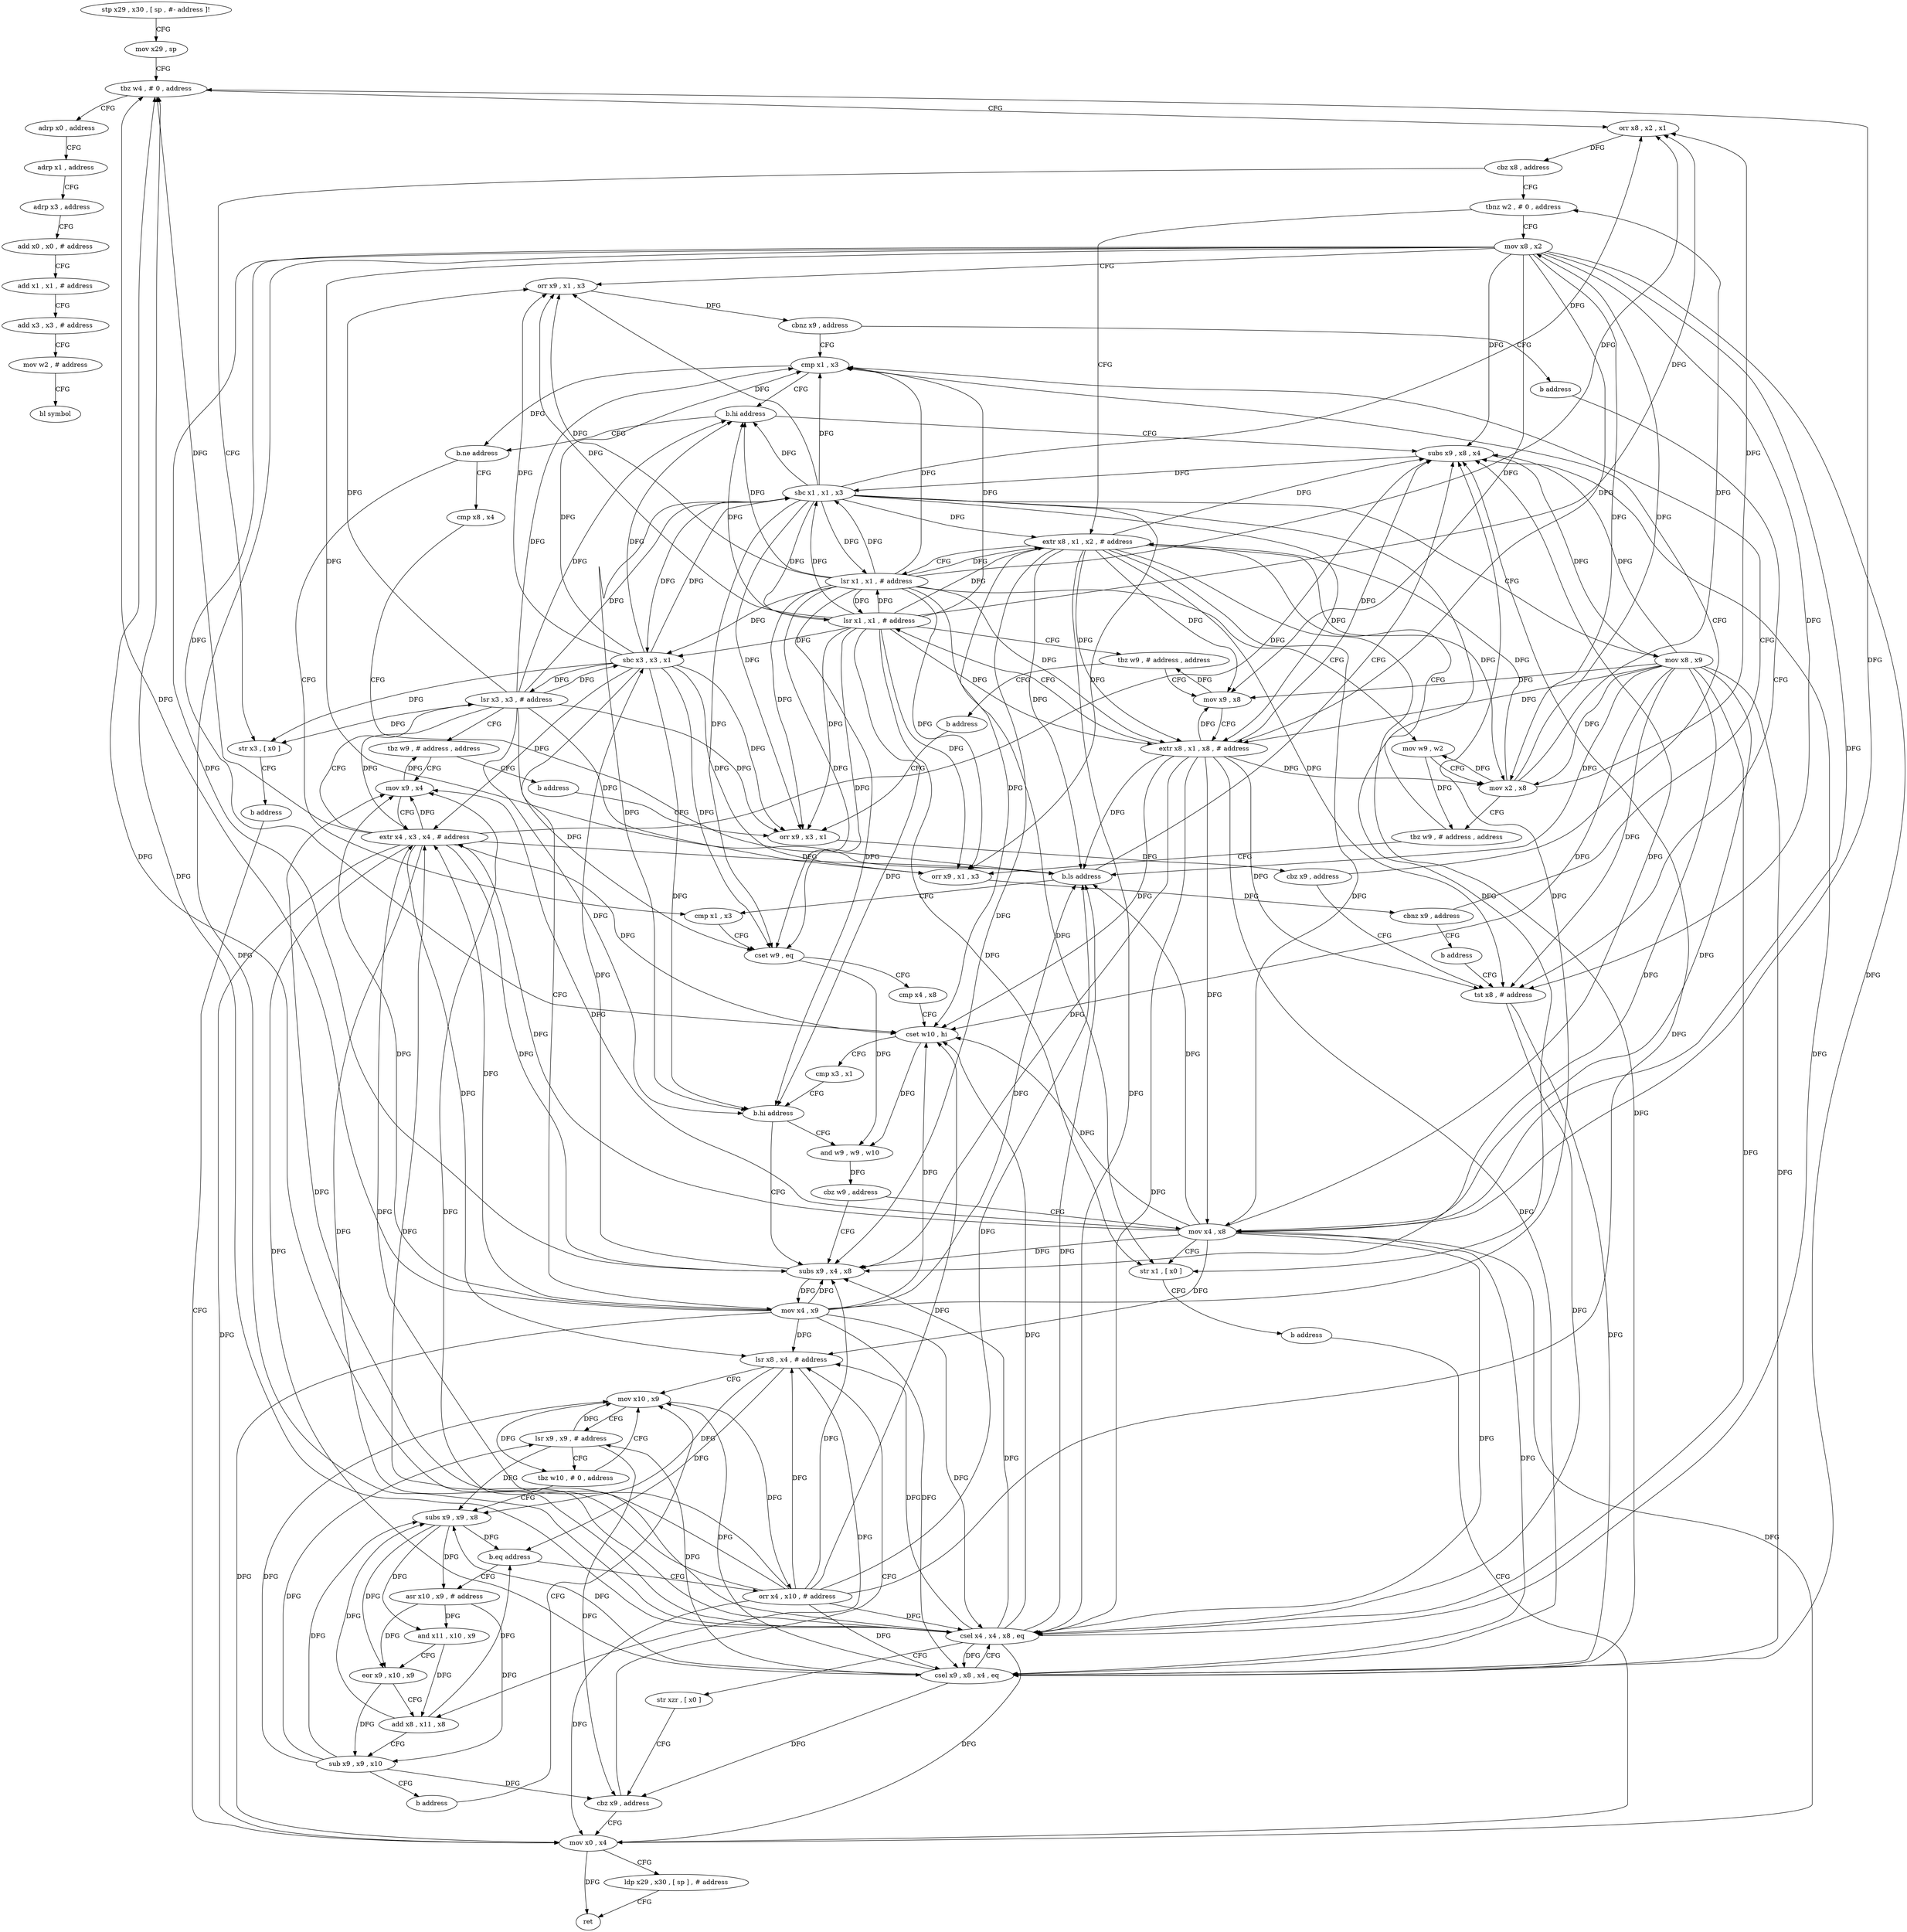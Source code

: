 digraph "func" {
"4213184" [label = "stp x29 , x30 , [ sp , #- address ]!" ]
"4213188" [label = "mov x29 , sp" ]
"4213192" [label = "tbz w4 , # 0 , address" ]
"4213484" [label = "adrp x0 , address" ]
"4213196" [label = "orr x8 , x2 , x1" ]
"4213488" [label = "adrp x1 , address" ]
"4213492" [label = "adrp x3 , address" ]
"4213496" [label = "add x0 , x0 , # address" ]
"4213500" [label = "add x1 , x1 , # address" ]
"4213504" [label = "add x3 , x3 , # address" ]
"4213508" [label = "mov w2 , # address" ]
"4213512" [label = "bl symbol" ]
"4213200" [label = "cbz x8 , address" ]
"4213240" [label = "str x3 , [ x0 ]" ]
"4213204" [label = "tbnz w2 , # 0 , address" ]
"4213244" [label = "b address" ]
"4213460" [label = "mov x0 , x4" ]
"4213248" [label = "mov x8 , x2" ]
"4213208" [label = "extr x8 , x1 , x2 , # address" ]
"4213464" [label = "ldp x29 , x30 , [ sp ] , # address" ]
"4213468" [label = "ret" ]
"4213252" [label = "orr x9 , x1 , x3" ]
"4213256" [label = "cbnz x9 , address" ]
"4213272" [label = "cmp x1 , x3" ]
"4213260" [label = "b address" ]
"4213212" [label = "lsr x1 , x1 , # address" ]
"4213216" [label = "mov w9 , w2" ]
"4213220" [label = "mov x2 , x8" ]
"4213224" [label = "tbz w9 , # address , address" ]
"4213228" [label = "orr x9 , x1 , x3" ]
"4213276" [label = "b.hi address" ]
"4213292" [label = "subs x9 , x8 , x4" ]
"4213280" [label = "b.ne address" ]
"4213388" [label = "tst x8 , # address" ]
"4213232" [label = "cbnz x9 , address" ]
"4213236" [label = "b address" ]
"4213296" [label = "sbc x1 , x1 , x3" ]
"4213300" [label = "mov x8 , x9" ]
"4213304" [label = "mov x9 , x8" ]
"4213324" [label = "cmp x1 , x3" ]
"4213284" [label = "cmp x8 , x4" ]
"4213392" [label = "csel x9 , x8 , x4 , eq" ]
"4213396" [label = "csel x4 , x4 , x8 , eq" ]
"4213400" [label = "str xzr , [ x0 ]" ]
"4213404" [label = "cbz x9 , address" ]
"4213408" [label = "lsr x8 , x4 , # address" ]
"4213308" [label = "extr x8 , x1 , x8 , # address" ]
"4213312" [label = "lsr x1 , x1 , # address" ]
"4213316" [label = "tbz w9 , # address , address" ]
"4213320" [label = "b address" ]
"4213264" [label = "orr x9 , x3 , x1" ]
"4213328" [label = "cset w9 , eq" ]
"4213332" [label = "cmp x4 , x8" ]
"4213336" [label = "cset w10 , hi" ]
"4213340" [label = "cmp x3 , x1" ]
"4213344" [label = "b.hi address" ]
"4213356" [label = "subs x9 , x4 , x8" ]
"4213348" [label = "and w9 , w9 , w10" ]
"4213288" [label = "b.ls address" ]
"4213412" [label = "mov x10 , x9" ]
"4213268" [label = "cbz x9 , address" ]
"4213360" [label = "sbc x3 , x3 , x1" ]
"4213364" [label = "mov x4 , x9" ]
"4213368" [label = "mov x9 , x4" ]
"4213352" [label = "cbz w9 , address" ]
"4213472" [label = "mov x4 , x8" ]
"4213416" [label = "lsr x9 , x9 , # address" ]
"4213420" [label = "tbz w10 , # 0 , address" ]
"4213424" [label = "subs x9 , x9 , x8" ]
"4213428" [label = "b.eq address" ]
"4213456" [label = "orr x4 , x10 , # address" ]
"4213432" [label = "asr x10 , x9 , # address" ]
"4213372" [label = "extr x4 , x3 , x4 , # address" ]
"4213376" [label = "lsr x3 , x3 , # address" ]
"4213380" [label = "tbz w9 , # address , address" ]
"4213384" [label = "b address" ]
"4213476" [label = "str x1 , [ x0 ]" ]
"4213480" [label = "b address" ]
"4213436" [label = "and x11 , x10 , x9" ]
"4213440" [label = "eor x9 , x10 , x9" ]
"4213444" [label = "add x8 , x11 , x8" ]
"4213448" [label = "sub x9 , x9 , x10" ]
"4213452" [label = "b address" ]
"4213184" -> "4213188" [ label = "CFG" ]
"4213188" -> "4213192" [ label = "CFG" ]
"4213192" -> "4213484" [ label = "CFG" ]
"4213192" -> "4213196" [ label = "CFG" ]
"4213484" -> "4213488" [ label = "CFG" ]
"4213196" -> "4213200" [ label = "DFG" ]
"4213488" -> "4213492" [ label = "CFG" ]
"4213492" -> "4213496" [ label = "CFG" ]
"4213496" -> "4213500" [ label = "CFG" ]
"4213500" -> "4213504" [ label = "CFG" ]
"4213504" -> "4213508" [ label = "CFG" ]
"4213508" -> "4213512" [ label = "CFG" ]
"4213200" -> "4213240" [ label = "CFG" ]
"4213200" -> "4213204" [ label = "CFG" ]
"4213240" -> "4213244" [ label = "CFG" ]
"4213204" -> "4213248" [ label = "CFG" ]
"4213204" -> "4213208" [ label = "CFG" ]
"4213244" -> "4213460" [ label = "CFG" ]
"4213460" -> "4213464" [ label = "CFG" ]
"4213460" -> "4213468" [ label = "DFG" ]
"4213248" -> "4213252" [ label = "CFG" ]
"4213248" -> "4213220" [ label = "DFG" ]
"4213248" -> "4213292" [ label = "DFG" ]
"4213248" -> "4213388" [ label = "DFG" ]
"4213248" -> "4213304" [ label = "DFG" ]
"4213248" -> "4213308" [ label = "DFG" ]
"4213248" -> "4213288" [ label = "DFG" ]
"4213248" -> "4213392" [ label = "DFG" ]
"4213248" -> "4213336" [ label = "DFG" ]
"4213248" -> "4213396" [ label = "DFG" ]
"4213248" -> "4213356" [ label = "DFG" ]
"4213248" -> "4213472" [ label = "DFG" ]
"4213208" -> "4213212" [ label = "CFG" ]
"4213208" -> "4213220" [ label = "DFG" ]
"4213208" -> "4213292" [ label = "DFG" ]
"4213208" -> "4213388" [ label = "DFG" ]
"4213208" -> "4213304" [ label = "DFG" ]
"4213208" -> "4213308" [ label = "DFG" ]
"4213208" -> "4213288" [ label = "DFG" ]
"4213208" -> "4213392" [ label = "DFG" ]
"4213208" -> "4213336" [ label = "DFG" ]
"4213208" -> "4213396" [ label = "DFG" ]
"4213208" -> "4213356" [ label = "DFG" ]
"4213208" -> "4213472" [ label = "DFG" ]
"4213464" -> "4213468" [ label = "CFG" ]
"4213252" -> "4213256" [ label = "DFG" ]
"4213256" -> "4213272" [ label = "CFG" ]
"4213256" -> "4213260" [ label = "CFG" ]
"4213272" -> "4213276" [ label = "CFG" ]
"4213272" -> "4213280" [ label = "DFG" ]
"4213260" -> "4213388" [ label = "CFG" ]
"4213212" -> "4213216" [ label = "CFG" ]
"4213212" -> "4213196" [ label = "DFG" ]
"4213212" -> "4213252" [ label = "DFG" ]
"4213212" -> "4213208" [ label = "DFG" ]
"4213212" -> "4213272" [ label = "DFG" ]
"4213212" -> "4213276" [ label = "DFG" ]
"4213212" -> "4213228" [ label = "DFG" ]
"4213212" -> "4213296" [ label = "DFG" ]
"4213212" -> "4213308" [ label = "DFG" ]
"4213212" -> "4213312" [ label = "DFG" ]
"4213212" -> "4213328" [ label = "DFG" ]
"4213212" -> "4213264" [ label = "DFG" ]
"4213212" -> "4213344" [ label = "DFG" ]
"4213212" -> "4213360" [ label = "DFG" ]
"4213212" -> "4213476" [ label = "DFG" ]
"4213216" -> "4213220" [ label = "CFG" ]
"4213216" -> "4213224" [ label = "DFG" ]
"4213220" -> "4213224" [ label = "CFG" ]
"4213220" -> "4213204" [ label = "DFG" ]
"4213220" -> "4213248" [ label = "DFG" ]
"4213220" -> "4213208" [ label = "DFG" ]
"4213220" -> "4213216" [ label = "DFG" ]
"4213220" -> "4213196" [ label = "DFG" ]
"4213224" -> "4213208" [ label = "CFG" ]
"4213224" -> "4213228" [ label = "CFG" ]
"4213228" -> "4213232" [ label = "DFG" ]
"4213276" -> "4213292" [ label = "CFG" ]
"4213276" -> "4213280" [ label = "CFG" ]
"4213292" -> "4213296" [ label = "DFG" ]
"4213292" -> "4213300" [ label = "DFG" ]
"4213280" -> "4213324" [ label = "CFG" ]
"4213280" -> "4213284" [ label = "CFG" ]
"4213388" -> "4213392" [ label = "DFG" ]
"4213388" -> "4213396" [ label = "DFG" ]
"4213232" -> "4213272" [ label = "CFG" ]
"4213232" -> "4213236" [ label = "CFG" ]
"4213236" -> "4213388" [ label = "CFG" ]
"4213296" -> "4213300" [ label = "CFG" ]
"4213296" -> "4213196" [ label = "DFG" ]
"4213296" -> "4213212" [ label = "DFG" ]
"4213296" -> "4213252" [ label = "DFG" ]
"4213296" -> "4213208" [ label = "DFG" ]
"4213296" -> "4213272" [ label = "DFG" ]
"4213296" -> "4213276" [ label = "DFG" ]
"4213296" -> "4213228" [ label = "DFG" ]
"4213296" -> "4213308" [ label = "DFG" ]
"4213296" -> "4213312" [ label = "DFG" ]
"4213296" -> "4213328" [ label = "DFG" ]
"4213296" -> "4213264" [ label = "DFG" ]
"4213296" -> "4213344" [ label = "DFG" ]
"4213296" -> "4213360" [ label = "DFG" ]
"4213296" -> "4213476" [ label = "DFG" ]
"4213300" -> "4213304" [ label = "DFG" ]
"4213300" -> "4213220" [ label = "DFG" ]
"4213300" -> "4213292" [ label = "DFG" ]
"4213300" -> "4213388" [ label = "DFG" ]
"4213300" -> "4213308" [ label = "DFG" ]
"4213300" -> "4213288" [ label = "DFG" ]
"4213300" -> "4213392" [ label = "DFG" ]
"4213300" -> "4213336" [ label = "DFG" ]
"4213300" -> "4213396" [ label = "DFG" ]
"4213300" -> "4213356" [ label = "DFG" ]
"4213300" -> "4213472" [ label = "DFG" ]
"4213304" -> "4213308" [ label = "CFG" ]
"4213304" -> "4213316" [ label = "DFG" ]
"4213324" -> "4213328" [ label = "CFG" ]
"4213284" -> "4213288" [ label = "CFG" ]
"4213392" -> "4213396" [ label = "CFG" ]
"4213392" -> "4213404" [ label = "DFG" ]
"4213392" -> "4213412" [ label = "DFG" ]
"4213392" -> "4213416" [ label = "DFG" ]
"4213392" -> "4213424" [ label = "DFG" ]
"4213396" -> "4213400" [ label = "CFG" ]
"4213396" -> "4213192" [ label = "DFG" ]
"4213396" -> "4213460" [ label = "DFG" ]
"4213396" -> "4213292" [ label = "DFG" ]
"4213396" -> "4213288" [ label = "DFG" ]
"4213396" -> "4213392" [ label = "DFG" ]
"4213396" -> "4213336" [ label = "DFG" ]
"4213396" -> "4213408" [ label = "DFG" ]
"4213396" -> "4213356" [ label = "DFG" ]
"4213396" -> "4213368" [ label = "DFG" ]
"4213396" -> "4213372" [ label = "DFG" ]
"4213400" -> "4213404" [ label = "CFG" ]
"4213404" -> "4213460" [ label = "CFG" ]
"4213404" -> "4213408" [ label = "CFG" ]
"4213408" -> "4213412" [ label = "CFG" ]
"4213408" -> "4213424" [ label = "DFG" ]
"4213408" -> "4213428" [ label = "DFG" ]
"4213408" -> "4213444" [ label = "DFG" ]
"4213308" -> "4213312" [ label = "CFG" ]
"4213308" -> "4213220" [ label = "DFG" ]
"4213308" -> "4213388" [ label = "DFG" ]
"4213308" -> "4213304" [ label = "DFG" ]
"4213308" -> "4213292" [ label = "DFG" ]
"4213308" -> "4213288" [ label = "DFG" ]
"4213308" -> "4213392" [ label = "DFG" ]
"4213308" -> "4213336" [ label = "DFG" ]
"4213308" -> "4213396" [ label = "DFG" ]
"4213308" -> "4213356" [ label = "DFG" ]
"4213308" -> "4213472" [ label = "DFG" ]
"4213312" -> "4213316" [ label = "CFG" ]
"4213312" -> "4213196" [ label = "DFG" ]
"4213312" -> "4213212" [ label = "DFG" ]
"4213312" -> "4213252" [ label = "DFG" ]
"4213312" -> "4213208" [ label = "DFG" ]
"4213312" -> "4213272" [ label = "DFG" ]
"4213312" -> "4213276" [ label = "DFG" ]
"4213312" -> "4213228" [ label = "DFG" ]
"4213312" -> "4213296" [ label = "DFG" ]
"4213312" -> "4213308" [ label = "DFG" ]
"4213312" -> "4213328" [ label = "DFG" ]
"4213312" -> "4213264" [ label = "DFG" ]
"4213312" -> "4213344" [ label = "DFG" ]
"4213312" -> "4213360" [ label = "DFG" ]
"4213312" -> "4213476" [ label = "DFG" ]
"4213316" -> "4213304" [ label = "CFG" ]
"4213316" -> "4213320" [ label = "CFG" ]
"4213320" -> "4213264" [ label = "CFG" ]
"4213264" -> "4213268" [ label = "DFG" ]
"4213328" -> "4213332" [ label = "CFG" ]
"4213328" -> "4213348" [ label = "DFG" ]
"4213332" -> "4213336" [ label = "CFG" ]
"4213336" -> "4213340" [ label = "CFG" ]
"4213336" -> "4213348" [ label = "DFG" ]
"4213340" -> "4213344" [ label = "CFG" ]
"4213344" -> "4213356" [ label = "CFG" ]
"4213344" -> "4213348" [ label = "CFG" ]
"4213356" -> "4213360" [ label = "DFG" ]
"4213356" -> "4213364" [ label = "DFG" ]
"4213348" -> "4213352" [ label = "DFG" ]
"4213288" -> "4213324" [ label = "CFG" ]
"4213288" -> "4213292" [ label = "CFG" ]
"4213412" -> "4213416" [ label = "CFG" ]
"4213412" -> "4213420" [ label = "DFG" ]
"4213412" -> "4213456" [ label = "DFG" ]
"4213268" -> "4213388" [ label = "CFG" ]
"4213268" -> "4213272" [ label = "CFG" ]
"4213360" -> "4213364" [ label = "CFG" ]
"4213360" -> "4213240" [ label = "DFG" ]
"4213360" -> "4213252" [ label = "DFG" ]
"4213360" -> "4213272" [ label = "DFG" ]
"4213360" -> "4213276" [ label = "DFG" ]
"4213360" -> "4213228" [ label = "DFG" ]
"4213360" -> "4213328" [ label = "DFG" ]
"4213360" -> "4213296" [ label = "DFG" ]
"4213360" -> "4213264" [ label = "DFG" ]
"4213360" -> "4213344" [ label = "DFG" ]
"4213360" -> "4213372" [ label = "DFG" ]
"4213360" -> "4213376" [ label = "DFG" ]
"4213364" -> "4213368" [ label = "DFG" ]
"4213364" -> "4213192" [ label = "DFG" ]
"4213364" -> "4213460" [ label = "DFG" ]
"4213364" -> "4213292" [ label = "DFG" ]
"4213364" -> "4213288" [ label = "DFG" ]
"4213364" -> "4213392" [ label = "DFG" ]
"4213364" -> "4213396" [ label = "DFG" ]
"4213364" -> "4213408" [ label = "DFG" ]
"4213364" -> "4213336" [ label = "DFG" ]
"4213364" -> "4213356" [ label = "DFG" ]
"4213364" -> "4213372" [ label = "DFG" ]
"4213368" -> "4213372" [ label = "CFG" ]
"4213368" -> "4213380" [ label = "DFG" ]
"4213352" -> "4213472" [ label = "CFG" ]
"4213352" -> "4213356" [ label = "CFG" ]
"4213472" -> "4213476" [ label = "CFG" ]
"4213472" -> "4213192" [ label = "DFG" ]
"4213472" -> "4213460" [ label = "DFG" ]
"4213472" -> "4213292" [ label = "DFG" ]
"4213472" -> "4213288" [ label = "DFG" ]
"4213472" -> "4213392" [ label = "DFG" ]
"4213472" -> "4213396" [ label = "DFG" ]
"4213472" -> "4213408" [ label = "DFG" ]
"4213472" -> "4213368" [ label = "DFG" ]
"4213472" -> "4213372" [ label = "DFG" ]
"4213472" -> "4213336" [ label = "DFG" ]
"4213472" -> "4213356" [ label = "DFG" ]
"4213416" -> "4213420" [ label = "CFG" ]
"4213416" -> "4213404" [ label = "DFG" ]
"4213416" -> "4213412" [ label = "DFG" ]
"4213416" -> "4213424" [ label = "DFG" ]
"4213420" -> "4213412" [ label = "CFG" ]
"4213420" -> "4213424" [ label = "CFG" ]
"4213424" -> "4213428" [ label = "DFG" ]
"4213424" -> "4213432" [ label = "DFG" ]
"4213424" -> "4213436" [ label = "DFG" ]
"4213424" -> "4213440" [ label = "DFG" ]
"4213428" -> "4213456" [ label = "CFG" ]
"4213428" -> "4213432" [ label = "CFG" ]
"4213456" -> "4213460" [ label = "DFG" ]
"4213456" -> "4213192" [ label = "DFG" ]
"4213456" -> "4213292" [ label = "DFG" ]
"4213456" -> "4213288" [ label = "DFG" ]
"4213456" -> "4213392" [ label = "DFG" ]
"4213456" -> "4213396" [ label = "DFG" ]
"4213456" -> "4213408" [ label = "DFG" ]
"4213456" -> "4213368" [ label = "DFG" ]
"4213456" -> "4213372" [ label = "DFG" ]
"4213456" -> "4213336" [ label = "DFG" ]
"4213456" -> "4213356" [ label = "DFG" ]
"4213432" -> "4213436" [ label = "DFG" ]
"4213432" -> "4213440" [ label = "DFG" ]
"4213432" -> "4213448" [ label = "DFG" ]
"4213372" -> "4213376" [ label = "CFG" ]
"4213372" -> "4213192" [ label = "DFG" ]
"4213372" -> "4213460" [ label = "DFG" ]
"4213372" -> "4213292" [ label = "DFG" ]
"4213372" -> "4213288" [ label = "DFG" ]
"4213372" -> "4213392" [ label = "DFG" ]
"4213372" -> "4213396" [ label = "DFG" ]
"4213372" -> "4213408" [ label = "DFG" ]
"4213372" -> "4213368" [ label = "DFG" ]
"4213372" -> "4213336" [ label = "DFG" ]
"4213372" -> "4213356" [ label = "DFG" ]
"4213376" -> "4213380" [ label = "CFG" ]
"4213376" -> "4213240" [ label = "DFG" ]
"4213376" -> "4213252" [ label = "DFG" ]
"4213376" -> "4213272" [ label = "DFG" ]
"4213376" -> "4213276" [ label = "DFG" ]
"4213376" -> "4213228" [ label = "DFG" ]
"4213376" -> "4213328" [ label = "DFG" ]
"4213376" -> "4213296" [ label = "DFG" ]
"4213376" -> "4213264" [ label = "DFG" ]
"4213376" -> "4213344" [ label = "DFG" ]
"4213376" -> "4213360" [ label = "DFG" ]
"4213376" -> "4213372" [ label = "DFG" ]
"4213380" -> "4213368" [ label = "CFG" ]
"4213380" -> "4213384" [ label = "CFG" ]
"4213384" -> "4213264" [ label = "CFG" ]
"4213476" -> "4213480" [ label = "CFG" ]
"4213480" -> "4213460" [ label = "CFG" ]
"4213436" -> "4213440" [ label = "CFG" ]
"4213436" -> "4213444" [ label = "DFG" ]
"4213440" -> "4213444" [ label = "CFG" ]
"4213440" -> "4213448" [ label = "DFG" ]
"4213444" -> "4213448" [ label = "CFG" ]
"4213444" -> "4213424" [ label = "DFG" ]
"4213444" -> "4213428" [ label = "DFG" ]
"4213448" -> "4213452" [ label = "CFG" ]
"4213448" -> "4213404" [ label = "DFG" ]
"4213448" -> "4213412" [ label = "DFG" ]
"4213448" -> "4213416" [ label = "DFG" ]
"4213448" -> "4213424" [ label = "DFG" ]
"4213452" -> "4213412" [ label = "CFG" ]
}
